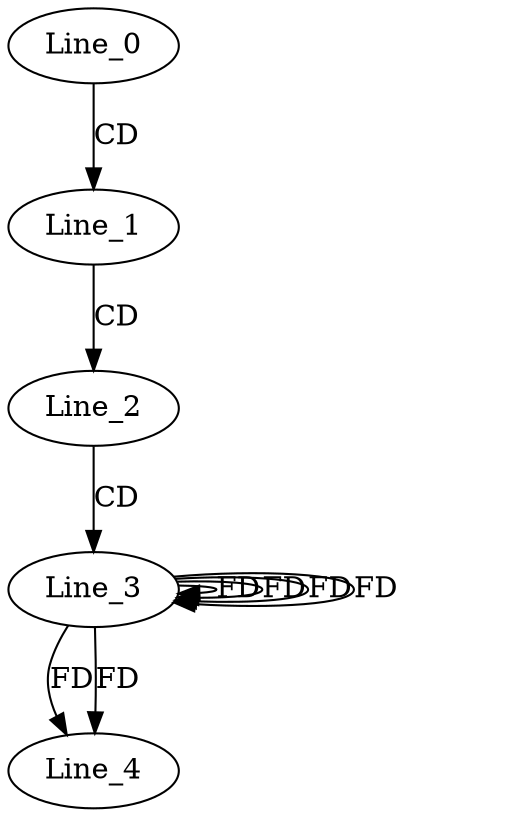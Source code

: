digraph G {
  Line_0;
  Line_1;
  Line_2;
  Line_3;
  Line_3;
  Line_3;
  Line_3;
  Line_4;
  Line_4;
  Line_0 -> Line_1 [ label="CD" ];
  Line_1 -> Line_2 [ label="CD" ];
  Line_2 -> Line_3 [ label="CD" ];
  Line_3 -> Line_3 [ label="FD" ];
  Line_3 -> Line_3 [ label="FD" ];
  Line_3 -> Line_3 [ label="FD" ];
  Line_3 -> Line_3 [ label="FD" ];
  Line_3 -> Line_4 [ label="FD" ];
  Line_3 -> Line_4 [ label="FD" ];
}
